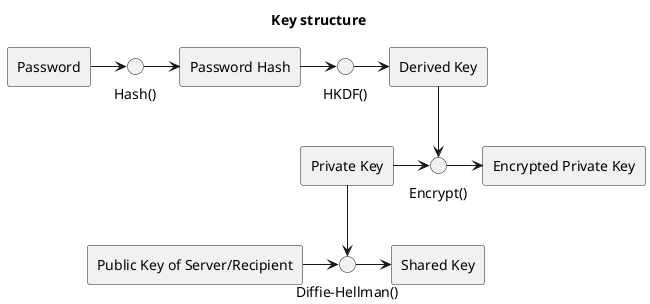 @startuml
title Key structure

rectangle "Password" as P
rectangle "Password Hash" as PH
rectangle "Derived Key" as K
rectangle "Shared Key" as SK
rectangle "Private Key" as PK
rectangle "Encrypted Private Key" as EPK
rectangle "Public Key of Server/Recipient" as UK


circle "Hash()" as H
circle "HKDF()" as KDF
circle "Diffie-Hellman()" as DH
circle "Encrypt()" as E


P -> H
H -> PH 
PH -> KDF
KDF -> K


K --> E
PK -> E
E -> EPK

UK -> DH
PK --> DH
DH -> SK

@enduml
